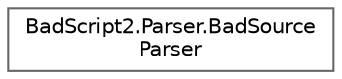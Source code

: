 digraph "Graphical Class Hierarchy"
{
 // LATEX_PDF_SIZE
  bgcolor="transparent";
  edge [fontname=Helvetica,fontsize=10,labelfontname=Helvetica,labelfontsize=10];
  node [fontname=Helvetica,fontsize=10,shape=box,height=0.2,width=0.4];
  rankdir="LR";
  Node0 [id="Node000000",label="BadScript2.Parser.BadSource\lParser",height=0.2,width=0.4,color="grey40", fillcolor="white", style="filled",URL="$class_bad_script2_1_1_parser_1_1_bad_source_parser.html",tooltip="The Parser of the Language. It turns Source Code into an Expression Tree."];
}
